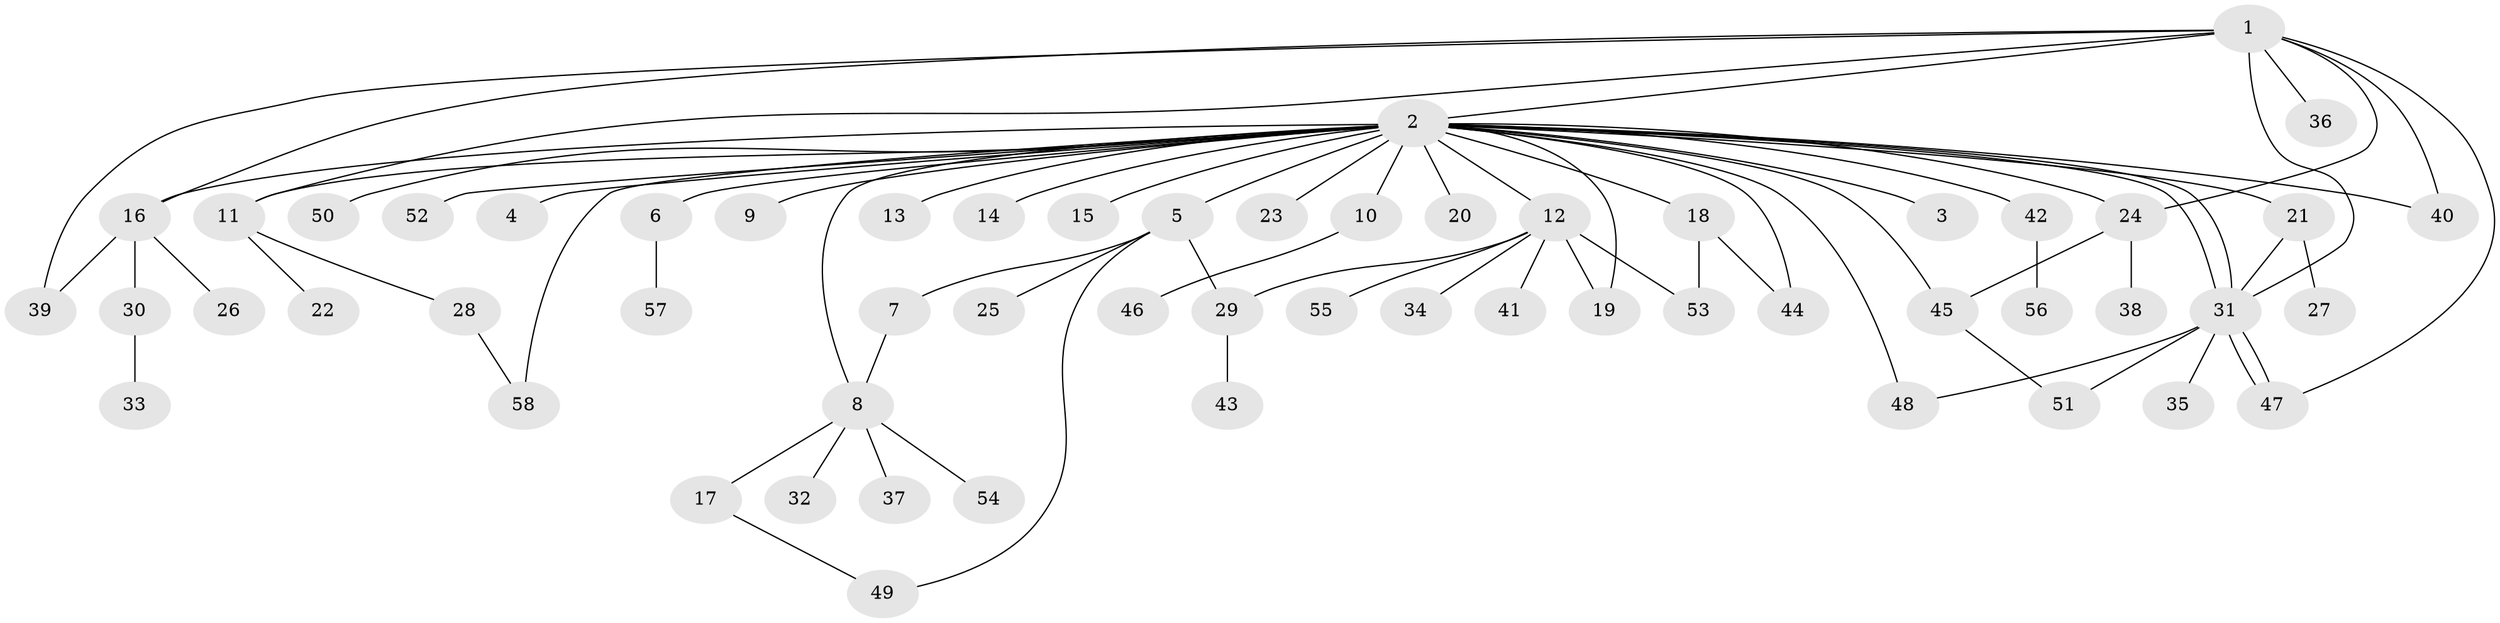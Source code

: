 // coarse degree distribution, {2: 0.2631578947368421, 3: 0.15789473684210525, 1: 0.47368421052631576, 18: 0.05263157894736842, 4: 0.05263157894736842}
// Generated by graph-tools (version 1.1) at 2025/36/03/04/25 23:36:50]
// undirected, 58 vertices, 77 edges
graph export_dot {
  node [color=gray90,style=filled];
  1;
  2;
  3;
  4;
  5;
  6;
  7;
  8;
  9;
  10;
  11;
  12;
  13;
  14;
  15;
  16;
  17;
  18;
  19;
  20;
  21;
  22;
  23;
  24;
  25;
  26;
  27;
  28;
  29;
  30;
  31;
  32;
  33;
  34;
  35;
  36;
  37;
  38;
  39;
  40;
  41;
  42;
  43;
  44;
  45;
  46;
  47;
  48;
  49;
  50;
  51;
  52;
  53;
  54;
  55;
  56;
  57;
  58;
  1 -- 2;
  1 -- 11;
  1 -- 16;
  1 -- 24;
  1 -- 31;
  1 -- 36;
  1 -- 39;
  1 -- 40;
  1 -- 47;
  2 -- 3;
  2 -- 4;
  2 -- 5;
  2 -- 6;
  2 -- 8;
  2 -- 9;
  2 -- 10;
  2 -- 11;
  2 -- 12;
  2 -- 13;
  2 -- 14;
  2 -- 15;
  2 -- 16;
  2 -- 18;
  2 -- 19;
  2 -- 20;
  2 -- 21;
  2 -- 23;
  2 -- 24;
  2 -- 31;
  2 -- 31;
  2 -- 40;
  2 -- 42;
  2 -- 44;
  2 -- 45;
  2 -- 48;
  2 -- 50;
  2 -- 52;
  2 -- 58;
  5 -- 7;
  5 -- 25;
  5 -- 29;
  5 -- 49;
  6 -- 57;
  7 -- 8;
  8 -- 17;
  8 -- 32;
  8 -- 37;
  8 -- 54;
  10 -- 46;
  11 -- 22;
  11 -- 28;
  12 -- 19;
  12 -- 29;
  12 -- 34;
  12 -- 41;
  12 -- 53;
  12 -- 55;
  16 -- 26;
  16 -- 30;
  16 -- 39;
  17 -- 49;
  18 -- 44;
  18 -- 53;
  21 -- 27;
  21 -- 31;
  24 -- 38;
  24 -- 45;
  28 -- 58;
  29 -- 43;
  30 -- 33;
  31 -- 35;
  31 -- 47;
  31 -- 47;
  31 -- 48;
  31 -- 51;
  42 -- 56;
  45 -- 51;
}
